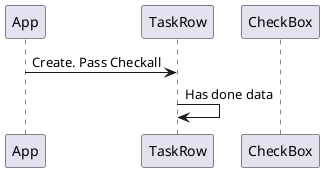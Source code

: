 @startuml checkboxes
participant App
participant TaskRow
participant CheckBox
App -> TaskRow: Create. Pass Checkall
TaskRow -> TaskRow: Has done data
@enduml